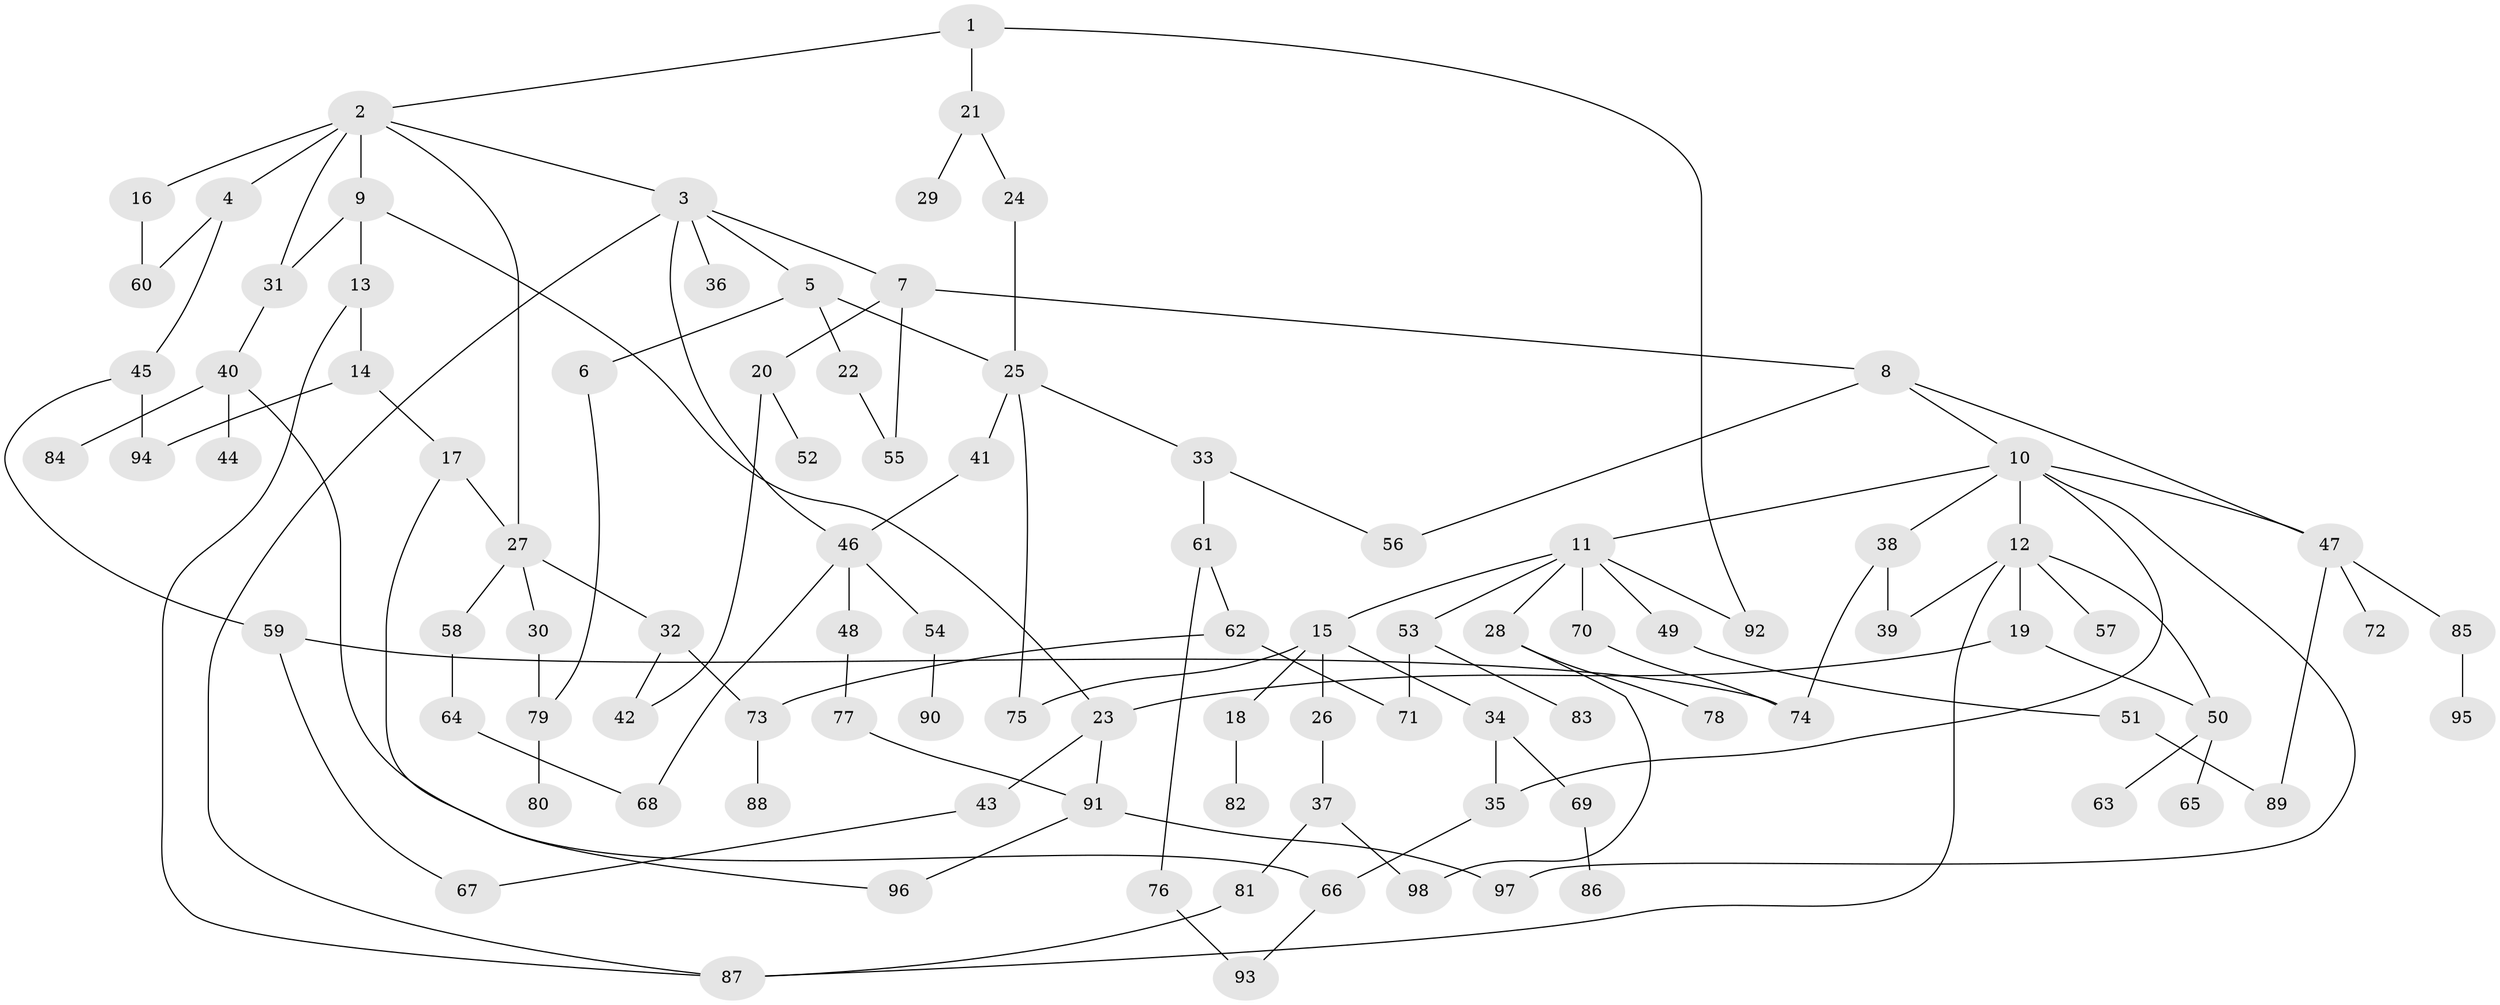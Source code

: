 // coarse degree distribution, {13: 0.02564102564102564, 7: 0.05128205128205128, 2: 0.28205128205128205, 15: 0.02564102564102564, 5: 0.05128205128205128, 1: 0.2564102564102564, 6: 0.05128205128205128, 4: 0.10256410256410256, 3: 0.15384615384615385}
// Generated by graph-tools (version 1.1) at 2025/16/03/04/25 18:16:55]
// undirected, 98 vertices, 130 edges
graph export_dot {
graph [start="1"]
  node [color=gray90,style=filled];
  1;
  2;
  3;
  4;
  5;
  6;
  7;
  8;
  9;
  10;
  11;
  12;
  13;
  14;
  15;
  16;
  17;
  18;
  19;
  20;
  21;
  22;
  23;
  24;
  25;
  26;
  27;
  28;
  29;
  30;
  31;
  32;
  33;
  34;
  35;
  36;
  37;
  38;
  39;
  40;
  41;
  42;
  43;
  44;
  45;
  46;
  47;
  48;
  49;
  50;
  51;
  52;
  53;
  54;
  55;
  56;
  57;
  58;
  59;
  60;
  61;
  62;
  63;
  64;
  65;
  66;
  67;
  68;
  69;
  70;
  71;
  72;
  73;
  74;
  75;
  76;
  77;
  78;
  79;
  80;
  81;
  82;
  83;
  84;
  85;
  86;
  87;
  88;
  89;
  90;
  91;
  92;
  93;
  94;
  95;
  96;
  97;
  98;
  1 -- 2;
  1 -- 21;
  1 -- 92;
  2 -- 3;
  2 -- 4;
  2 -- 9;
  2 -- 16;
  2 -- 27;
  2 -- 31;
  3 -- 5;
  3 -- 7;
  3 -- 36;
  3 -- 46;
  3 -- 87;
  4 -- 45;
  4 -- 60;
  5 -- 6;
  5 -- 22;
  5 -- 25;
  6 -- 79;
  7 -- 8;
  7 -- 20;
  7 -- 55;
  8 -- 10;
  8 -- 47;
  8 -- 56;
  9 -- 13;
  9 -- 23;
  9 -- 31;
  10 -- 11;
  10 -- 12;
  10 -- 35;
  10 -- 38;
  10 -- 47;
  10 -- 97;
  11 -- 15;
  11 -- 28;
  11 -- 49;
  11 -- 53;
  11 -- 70;
  11 -- 92;
  12 -- 19;
  12 -- 50;
  12 -- 57;
  12 -- 39;
  12 -- 87;
  13 -- 14;
  13 -- 87;
  14 -- 17;
  14 -- 94;
  15 -- 18;
  15 -- 26;
  15 -- 34;
  15 -- 75;
  16 -- 60;
  17 -- 96;
  17 -- 27;
  18 -- 82;
  19 -- 23;
  19 -- 50;
  20 -- 52;
  20 -- 42;
  21 -- 24;
  21 -- 29;
  22 -- 55;
  23 -- 43;
  23 -- 91;
  24 -- 25;
  25 -- 33;
  25 -- 41;
  25 -- 75;
  26 -- 37;
  27 -- 30;
  27 -- 32;
  27 -- 58;
  28 -- 78;
  28 -- 98;
  30 -- 79;
  31 -- 40;
  32 -- 42;
  32 -- 73;
  33 -- 56;
  33 -- 61;
  34 -- 69;
  34 -- 35;
  35 -- 66;
  37 -- 81;
  37 -- 98;
  38 -- 39;
  38 -- 74;
  40 -- 44;
  40 -- 84;
  40 -- 66;
  41 -- 46;
  43 -- 67;
  45 -- 59;
  45 -- 94;
  46 -- 48;
  46 -- 54;
  46 -- 68;
  47 -- 72;
  47 -- 85;
  47 -- 89;
  48 -- 77;
  49 -- 51;
  50 -- 63;
  50 -- 65;
  51 -- 89;
  53 -- 71;
  53 -- 83;
  54 -- 90;
  58 -- 64;
  59 -- 74;
  59 -- 67;
  61 -- 62;
  61 -- 76;
  62 -- 73;
  62 -- 71;
  64 -- 68;
  66 -- 93;
  69 -- 86;
  70 -- 74;
  73 -- 88;
  76 -- 93;
  77 -- 91;
  79 -- 80;
  81 -- 87;
  85 -- 95;
  91 -- 97;
  91 -- 96;
}
